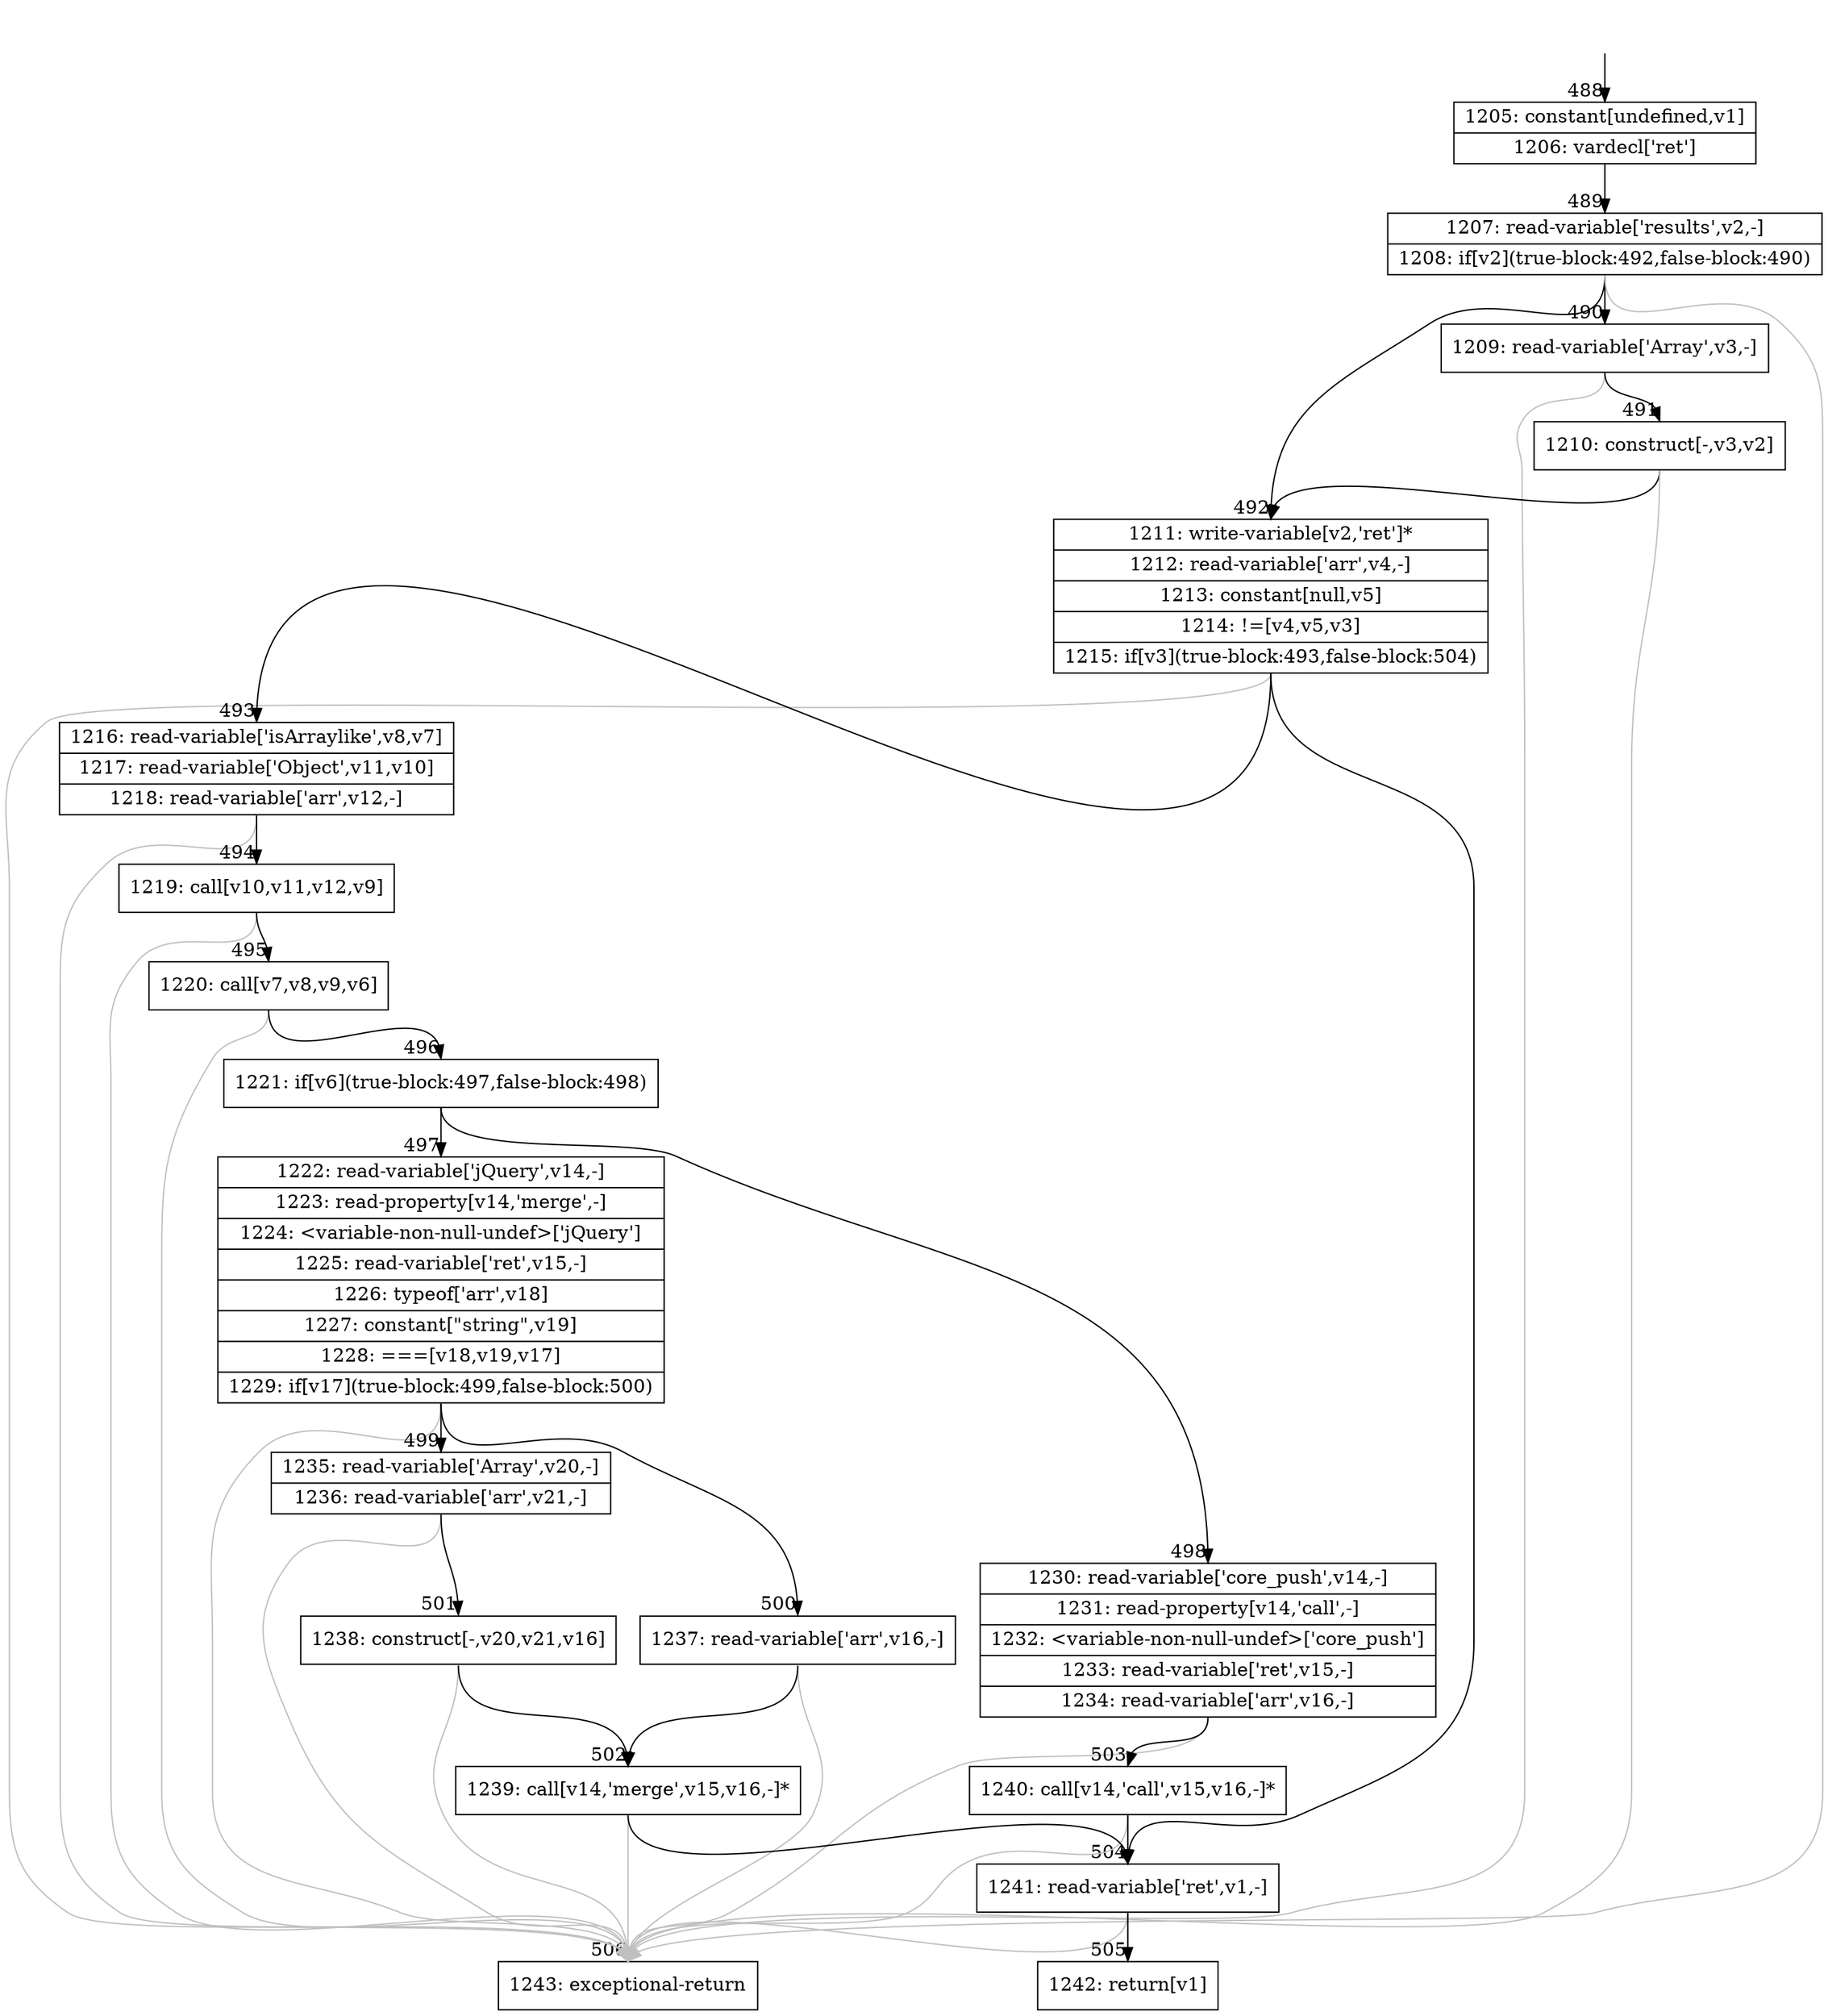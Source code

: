 digraph {
rankdir="TD"
BB_entry37[shape=none,label=""];
BB_entry37 -> BB488 [tailport=s, headport=n, headlabel="    488"]
BB488 [shape=record label="{1205: constant[undefined,v1]|1206: vardecl['ret']}" ] 
BB488 -> BB489 [tailport=s, headport=n, headlabel="      489"]
BB489 [shape=record label="{1207: read-variable['results',v2,-]|1208: if[v2](true-block:492,false-block:490)}" ] 
BB489 -> BB492 [tailport=s, headport=n, headlabel="      492"]
BB489 -> BB490 [tailport=s, headport=n, headlabel="      490"]
BB489 -> BB506 [tailport=s, headport=n, color=gray, headlabel="      506"]
BB490 [shape=record label="{1209: read-variable['Array',v3,-]}" ] 
BB490 -> BB491 [tailport=s, headport=n, headlabel="      491"]
BB490 -> BB506 [tailport=s, headport=n, color=gray]
BB491 [shape=record label="{1210: construct[-,v3,v2]}" ] 
BB491 -> BB492 [tailport=s, headport=n]
BB491 -> BB506 [tailport=s, headport=n, color=gray]
BB492 [shape=record label="{1211: write-variable[v2,'ret']*|1212: read-variable['arr',v4,-]|1213: constant[null,v5]|1214: !=[v4,v5,v3]|1215: if[v3](true-block:493,false-block:504)}" ] 
BB492 -> BB493 [tailport=s, headport=n, headlabel="      493"]
BB492 -> BB504 [tailport=s, headport=n, headlabel="      504"]
BB492 -> BB506 [tailport=s, headport=n, color=gray]
BB493 [shape=record label="{1216: read-variable['isArraylike',v8,v7]|1217: read-variable['Object',v11,v10]|1218: read-variable['arr',v12,-]}" ] 
BB493 -> BB494 [tailport=s, headport=n, headlabel="      494"]
BB493 -> BB506 [tailport=s, headport=n, color=gray]
BB494 [shape=record label="{1219: call[v10,v11,v12,v9]}" ] 
BB494 -> BB495 [tailport=s, headport=n, headlabel="      495"]
BB494 -> BB506 [tailport=s, headport=n, color=gray]
BB495 [shape=record label="{1220: call[v7,v8,v9,v6]}" ] 
BB495 -> BB496 [tailport=s, headport=n, headlabel="      496"]
BB495 -> BB506 [tailport=s, headport=n, color=gray]
BB496 [shape=record label="{1221: if[v6](true-block:497,false-block:498)}" ] 
BB496 -> BB497 [tailport=s, headport=n, headlabel="      497"]
BB496 -> BB498 [tailport=s, headport=n, headlabel="      498"]
BB497 [shape=record label="{1222: read-variable['jQuery',v14,-]|1223: read-property[v14,'merge',-]|1224: \<variable-non-null-undef\>['jQuery']|1225: read-variable['ret',v15,-]|1226: typeof['arr',v18]|1227: constant[\"string\",v19]|1228: ===[v18,v19,v17]|1229: if[v17](true-block:499,false-block:500)}" ] 
BB497 -> BB499 [tailport=s, headport=n, headlabel="      499"]
BB497 -> BB500 [tailport=s, headport=n, headlabel="      500"]
BB497 -> BB506 [tailport=s, headport=n, color=gray]
BB498 [shape=record label="{1230: read-variable['core_push',v14,-]|1231: read-property[v14,'call',-]|1232: \<variable-non-null-undef\>['core_push']|1233: read-variable['ret',v15,-]|1234: read-variable['arr',v16,-]}" ] 
BB498 -> BB503 [tailport=s, headport=n, headlabel="      503"]
BB498 -> BB506 [tailport=s, headport=n, color=gray]
BB499 [shape=record label="{1235: read-variable['Array',v20,-]|1236: read-variable['arr',v21,-]}" ] 
BB499 -> BB501 [tailport=s, headport=n, headlabel="      501"]
BB499 -> BB506 [tailport=s, headport=n, color=gray]
BB500 [shape=record label="{1237: read-variable['arr',v16,-]}" ] 
BB500 -> BB502 [tailport=s, headport=n, headlabel="      502"]
BB500 -> BB506 [tailport=s, headport=n, color=gray]
BB501 [shape=record label="{1238: construct[-,v20,v21,v16]}" ] 
BB501 -> BB502 [tailport=s, headport=n]
BB501 -> BB506 [tailport=s, headport=n, color=gray]
BB502 [shape=record label="{1239: call[v14,'merge',v15,v16,-]*}" ] 
BB502 -> BB504 [tailport=s, headport=n]
BB502 -> BB506 [tailport=s, headport=n, color=gray]
BB503 [shape=record label="{1240: call[v14,'call',v15,v16,-]*}" ] 
BB503 -> BB504 [tailport=s, headport=n]
BB503 -> BB506 [tailport=s, headport=n, color=gray]
BB504 [shape=record label="{1241: read-variable['ret',v1,-]}" ] 
BB504 -> BB505 [tailport=s, headport=n, headlabel="      505"]
BB504 -> BB506 [tailport=s, headport=n, color=gray]
BB505 [shape=record label="{1242: return[v1]}" ] 
BB506 [shape=record label="{1243: exceptional-return}" ] 
}

